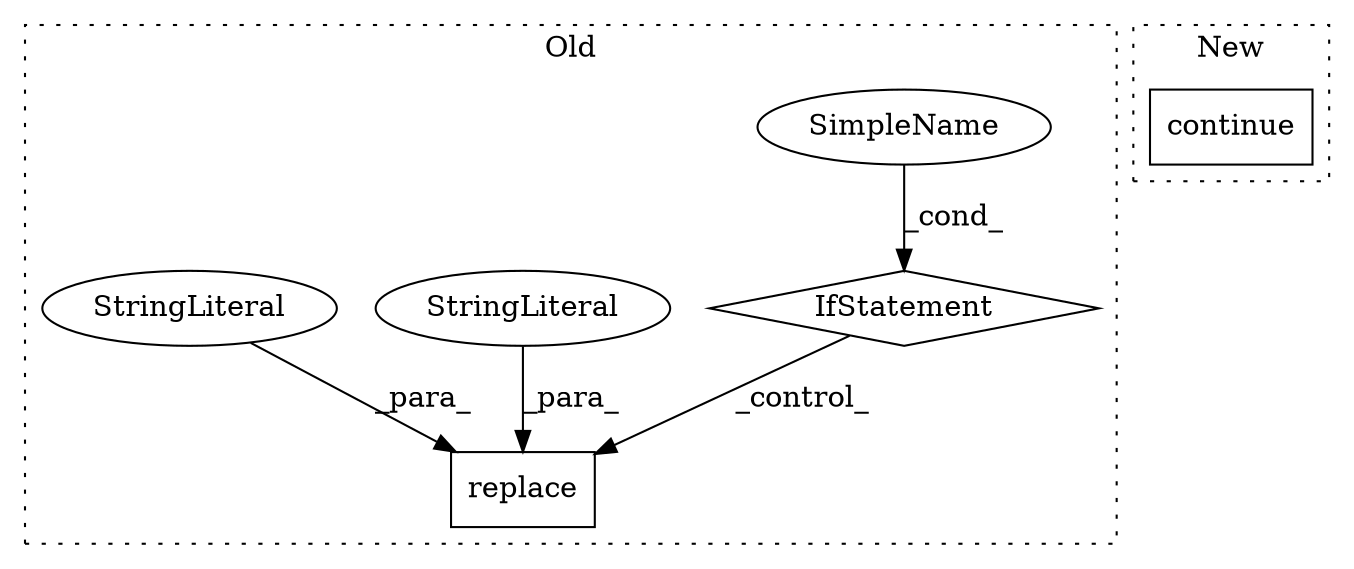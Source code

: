 digraph G {
subgraph cluster0 {
1 [label="replace" a="32" s="3315,3329" l="8,1" shape="box"];
3 [label="IfStatement" a="25" s="3208,3239" l="4,2" shape="diamond"];
4 [label="SimpleName" a="42" s="" l="" shape="ellipse"];
5 [label="StringLiteral" a="45" s="3323" l="3" shape="ellipse"];
6 [label="StringLiteral" a="45" s="3327" l="2" shape="ellipse"];
label = "Old";
style="dotted";
}
subgraph cluster1 {
2 [label="continue" a="18" s="3894" l="9" shape="box"];
label = "New";
style="dotted";
}
3 -> 1 [label="_control_"];
4 -> 3 [label="_cond_"];
5 -> 1 [label="_para_"];
6 -> 1 [label="_para_"];
}